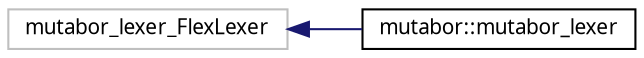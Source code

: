 digraph "Grafische Darstellung der Klassenhierarchie"
{
  edge [fontname="Sans",fontsize="10",labelfontname="Sans",labelfontsize="10"];
  node [fontname="Sans",fontsize="10",shape=record];
  rankdir="LR";
  Node210 [label="mutabor_lexer_FlexLexer",height=0.2,width=0.4,color="grey75", fillcolor="white", style="filled"];
  Node210 -> Node0 [dir="back",color="midnightblue",fontsize="10",style="solid",fontname="Sans"];
  Node0 [label="mutabor::mutabor_lexer",height=0.2,width=0.4,color="black", fillcolor="white", style="filled",URL="$d0/df6/classmutabor_1_1mutabor__lexer.html"];
}

